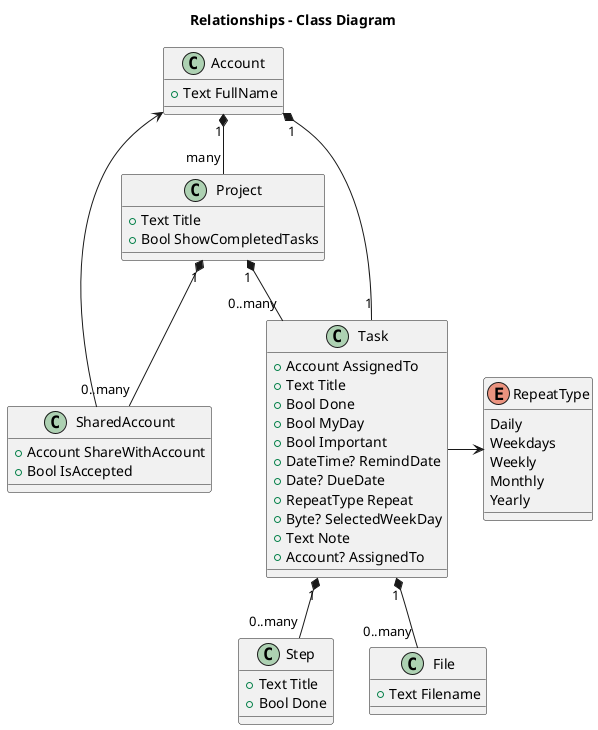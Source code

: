 @startuml
title Relationships - Class Diagram

class Account {
    +Text FullName    
}

class Project {
    +Text Title
    +Bool ShowCompletedTasks
}

class SharedAccount {
    +Account ShareWithAccount
    +Bool IsAccepted
}

class Task {
    +Account AssignedTo
    +Text Title
    +Bool Done
    +Bool MyDay
    +Bool Important
    +DateTime? RemindDate
    +Date? DueDate
    +RepeatType Repeat
    +Byte? SelectedWeekDay
    +Text Note
    +Account? AssignedTo 
}

class Step {
    +Text Title
    +Bool Done
}

class File {
    +Text Filename
}

enum RepeatType{
    Daily
    Weekdays
    Weekly
    Monthly
    Yearly
}

Account "1" *-down- "many" Project
Project "1" *-down- "0..many" Task
Project "1" *-down- "0..many" SharedAccount
Account "1" *-down- "1" Task
Task "1" *-down- "0..many" File
Task "1" *-down- "0..many" Step
Task -> RepeatType
SharedAccount -> Account

@enduml
